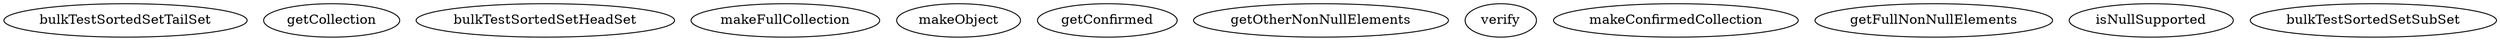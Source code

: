 digraph G {
bulkTestSortedSetTailSet;
getCollection;
bulkTestSortedSetHeadSet;
makeFullCollection;
makeObject;
getConfirmed;
getOtherNonNullElements;
verify;
makeConfirmedCollection;
getFullNonNullElements;
isNullSupported;
bulkTestSortedSetSubSet;
}